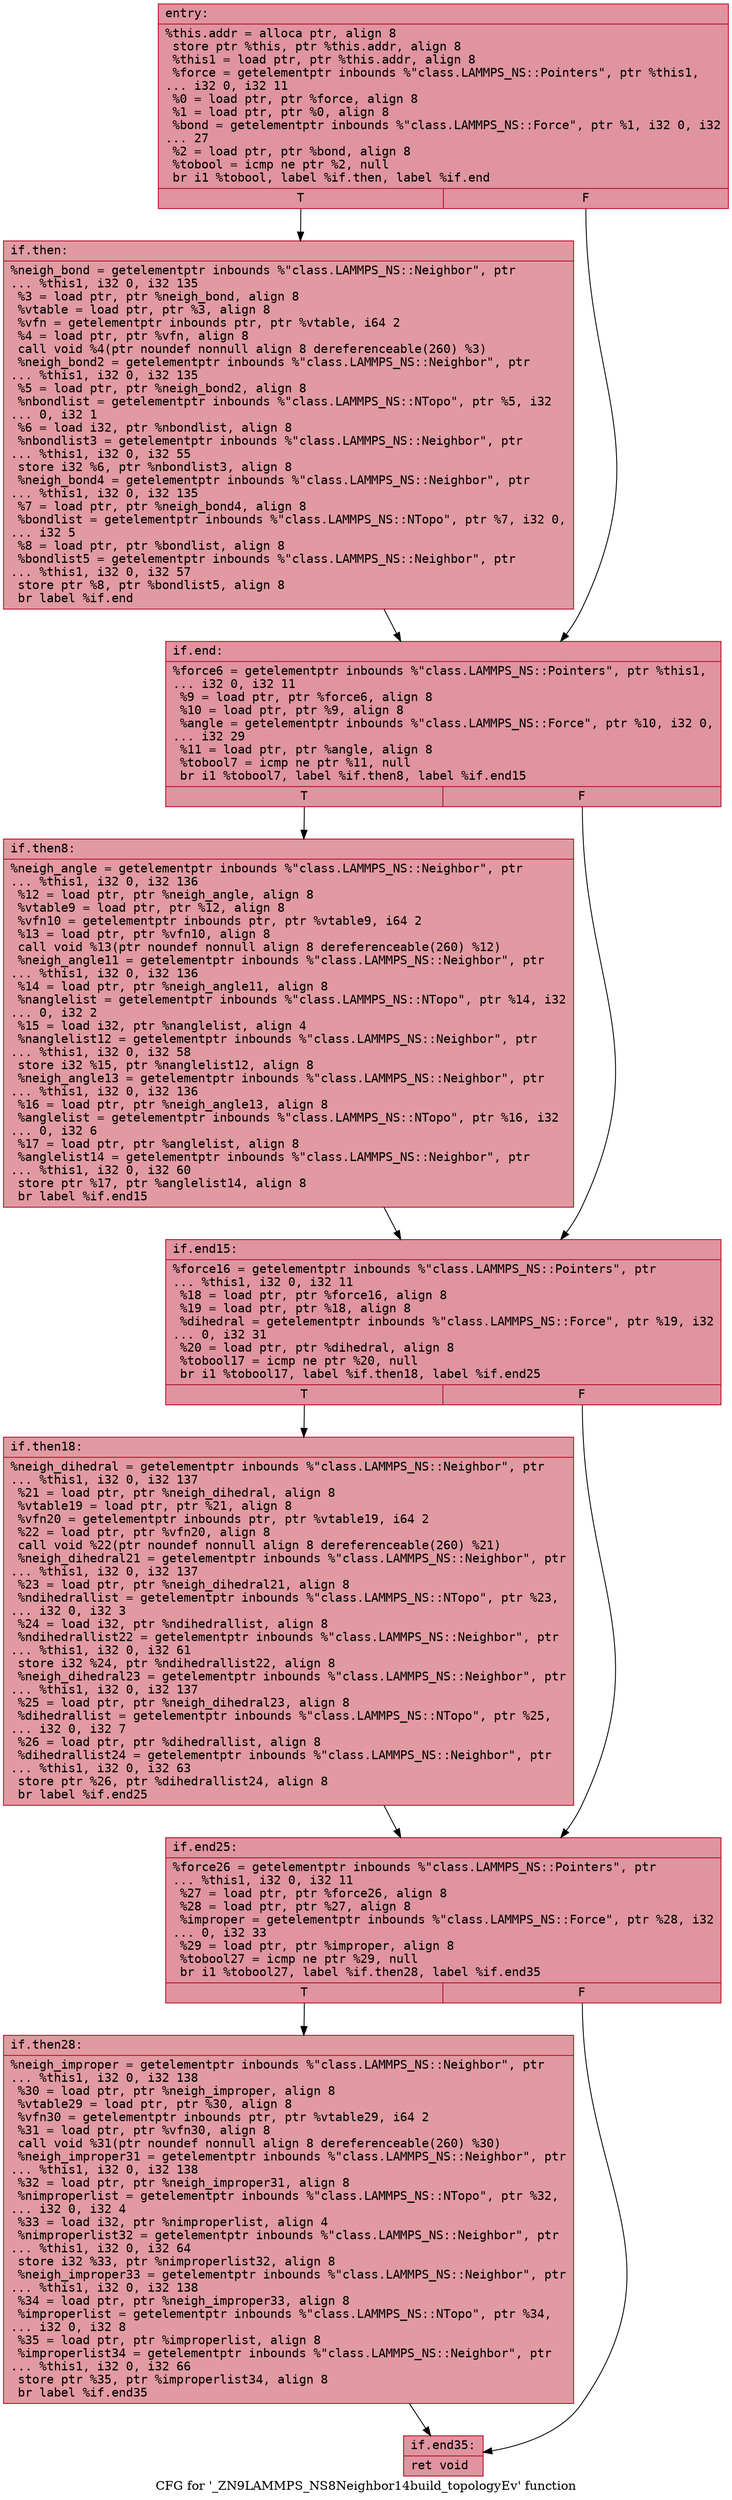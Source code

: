 digraph "CFG for '_ZN9LAMMPS_NS8Neighbor14build_topologyEv' function" {
	label="CFG for '_ZN9LAMMPS_NS8Neighbor14build_topologyEv' function";

	Node0x5563be054f40 [shape=record,color="#b70d28ff", style=filled, fillcolor="#b70d2870" fontname="Courier",label="{entry:\l|  %this.addr = alloca ptr, align 8\l  store ptr %this, ptr %this.addr, align 8\l  %this1 = load ptr, ptr %this.addr, align 8\l  %force = getelementptr inbounds %\"class.LAMMPS_NS::Pointers\", ptr %this1,\l... i32 0, i32 11\l  %0 = load ptr, ptr %force, align 8\l  %1 = load ptr, ptr %0, align 8\l  %bond = getelementptr inbounds %\"class.LAMMPS_NS::Force\", ptr %1, i32 0, i32\l... 27\l  %2 = load ptr, ptr %bond, align 8\l  %tobool = icmp ne ptr %2, null\l  br i1 %tobool, label %if.then, label %if.end\l|{<s0>T|<s1>F}}"];
	Node0x5563be054f40:s0 -> Node0x5563be0599c0[tooltip="entry -> if.then\nProbability 62.50%" ];
	Node0x5563be054f40:s1 -> Node0x5563be059a30[tooltip="entry -> if.end\nProbability 37.50%" ];
	Node0x5563be0599c0 [shape=record,color="#b70d28ff", style=filled, fillcolor="#bb1b2c70" fontname="Courier",label="{if.then:\l|  %neigh_bond = getelementptr inbounds %\"class.LAMMPS_NS::Neighbor\", ptr\l... %this1, i32 0, i32 135\l  %3 = load ptr, ptr %neigh_bond, align 8\l  %vtable = load ptr, ptr %3, align 8\l  %vfn = getelementptr inbounds ptr, ptr %vtable, i64 2\l  %4 = load ptr, ptr %vfn, align 8\l  call void %4(ptr noundef nonnull align 8 dereferenceable(260) %3)\l  %neigh_bond2 = getelementptr inbounds %\"class.LAMMPS_NS::Neighbor\", ptr\l... %this1, i32 0, i32 135\l  %5 = load ptr, ptr %neigh_bond2, align 8\l  %nbondlist = getelementptr inbounds %\"class.LAMMPS_NS::NTopo\", ptr %5, i32\l... 0, i32 1\l  %6 = load i32, ptr %nbondlist, align 8\l  %nbondlist3 = getelementptr inbounds %\"class.LAMMPS_NS::Neighbor\", ptr\l... %this1, i32 0, i32 55\l  store i32 %6, ptr %nbondlist3, align 8\l  %neigh_bond4 = getelementptr inbounds %\"class.LAMMPS_NS::Neighbor\", ptr\l... %this1, i32 0, i32 135\l  %7 = load ptr, ptr %neigh_bond4, align 8\l  %bondlist = getelementptr inbounds %\"class.LAMMPS_NS::NTopo\", ptr %7, i32 0,\l... i32 5\l  %8 = load ptr, ptr %bondlist, align 8\l  %bondlist5 = getelementptr inbounds %\"class.LAMMPS_NS::Neighbor\", ptr\l... %this1, i32 0, i32 57\l  store ptr %8, ptr %bondlist5, align 8\l  br label %if.end\l}"];
	Node0x5563be0599c0 -> Node0x5563be059a30[tooltip="if.then -> if.end\nProbability 100.00%" ];
	Node0x5563be059a30 [shape=record,color="#b70d28ff", style=filled, fillcolor="#b70d2870" fontname="Courier",label="{if.end:\l|  %force6 = getelementptr inbounds %\"class.LAMMPS_NS::Pointers\", ptr %this1,\l... i32 0, i32 11\l  %9 = load ptr, ptr %force6, align 8\l  %10 = load ptr, ptr %9, align 8\l  %angle = getelementptr inbounds %\"class.LAMMPS_NS::Force\", ptr %10, i32 0,\l... i32 29\l  %11 = load ptr, ptr %angle, align 8\l  %tobool7 = icmp ne ptr %11, null\l  br i1 %tobool7, label %if.then8, label %if.end15\l|{<s0>T|<s1>F}}"];
	Node0x5563be059a30:s0 -> Node0x5563be05aed0[tooltip="if.end -> if.then8\nProbability 62.50%" ];
	Node0x5563be059a30:s1 -> Node0x5563be05af50[tooltip="if.end -> if.end15\nProbability 37.50%" ];
	Node0x5563be05aed0 [shape=record,color="#b70d28ff", style=filled, fillcolor="#bb1b2c70" fontname="Courier",label="{if.then8:\l|  %neigh_angle = getelementptr inbounds %\"class.LAMMPS_NS::Neighbor\", ptr\l... %this1, i32 0, i32 136\l  %12 = load ptr, ptr %neigh_angle, align 8\l  %vtable9 = load ptr, ptr %12, align 8\l  %vfn10 = getelementptr inbounds ptr, ptr %vtable9, i64 2\l  %13 = load ptr, ptr %vfn10, align 8\l  call void %13(ptr noundef nonnull align 8 dereferenceable(260) %12)\l  %neigh_angle11 = getelementptr inbounds %\"class.LAMMPS_NS::Neighbor\", ptr\l... %this1, i32 0, i32 136\l  %14 = load ptr, ptr %neigh_angle11, align 8\l  %nanglelist = getelementptr inbounds %\"class.LAMMPS_NS::NTopo\", ptr %14, i32\l... 0, i32 2\l  %15 = load i32, ptr %nanglelist, align 4\l  %nanglelist12 = getelementptr inbounds %\"class.LAMMPS_NS::Neighbor\", ptr\l... %this1, i32 0, i32 58\l  store i32 %15, ptr %nanglelist12, align 8\l  %neigh_angle13 = getelementptr inbounds %\"class.LAMMPS_NS::Neighbor\", ptr\l... %this1, i32 0, i32 136\l  %16 = load ptr, ptr %neigh_angle13, align 8\l  %anglelist = getelementptr inbounds %\"class.LAMMPS_NS::NTopo\", ptr %16, i32\l... 0, i32 6\l  %17 = load ptr, ptr %anglelist, align 8\l  %anglelist14 = getelementptr inbounds %\"class.LAMMPS_NS::Neighbor\", ptr\l... %this1, i32 0, i32 60\l  store ptr %17, ptr %anglelist14, align 8\l  br label %if.end15\l}"];
	Node0x5563be05aed0 -> Node0x5563be05af50[tooltip="if.then8 -> if.end15\nProbability 100.00%" ];
	Node0x5563be05af50 [shape=record,color="#b70d28ff", style=filled, fillcolor="#b70d2870" fontname="Courier",label="{if.end15:\l|  %force16 = getelementptr inbounds %\"class.LAMMPS_NS::Pointers\", ptr\l... %this1, i32 0, i32 11\l  %18 = load ptr, ptr %force16, align 8\l  %19 = load ptr, ptr %18, align 8\l  %dihedral = getelementptr inbounds %\"class.LAMMPS_NS::Force\", ptr %19, i32\l... 0, i32 31\l  %20 = load ptr, ptr %dihedral, align 8\l  %tobool17 = icmp ne ptr %20, null\l  br i1 %tobool17, label %if.then18, label %if.end25\l|{<s0>T|<s1>F}}"];
	Node0x5563be05af50:s0 -> Node0x5563be05c3e0[tooltip="if.end15 -> if.then18\nProbability 62.50%" ];
	Node0x5563be05af50:s1 -> Node0x5563be05c460[tooltip="if.end15 -> if.end25\nProbability 37.50%" ];
	Node0x5563be05c3e0 [shape=record,color="#b70d28ff", style=filled, fillcolor="#bb1b2c70" fontname="Courier",label="{if.then18:\l|  %neigh_dihedral = getelementptr inbounds %\"class.LAMMPS_NS::Neighbor\", ptr\l... %this1, i32 0, i32 137\l  %21 = load ptr, ptr %neigh_dihedral, align 8\l  %vtable19 = load ptr, ptr %21, align 8\l  %vfn20 = getelementptr inbounds ptr, ptr %vtable19, i64 2\l  %22 = load ptr, ptr %vfn20, align 8\l  call void %22(ptr noundef nonnull align 8 dereferenceable(260) %21)\l  %neigh_dihedral21 = getelementptr inbounds %\"class.LAMMPS_NS::Neighbor\", ptr\l... %this1, i32 0, i32 137\l  %23 = load ptr, ptr %neigh_dihedral21, align 8\l  %ndihedrallist = getelementptr inbounds %\"class.LAMMPS_NS::NTopo\", ptr %23,\l... i32 0, i32 3\l  %24 = load i32, ptr %ndihedrallist, align 8\l  %ndihedrallist22 = getelementptr inbounds %\"class.LAMMPS_NS::Neighbor\", ptr\l... %this1, i32 0, i32 61\l  store i32 %24, ptr %ndihedrallist22, align 8\l  %neigh_dihedral23 = getelementptr inbounds %\"class.LAMMPS_NS::Neighbor\", ptr\l... %this1, i32 0, i32 137\l  %25 = load ptr, ptr %neigh_dihedral23, align 8\l  %dihedrallist = getelementptr inbounds %\"class.LAMMPS_NS::NTopo\", ptr %25,\l... i32 0, i32 7\l  %26 = load ptr, ptr %dihedrallist, align 8\l  %dihedrallist24 = getelementptr inbounds %\"class.LAMMPS_NS::Neighbor\", ptr\l... %this1, i32 0, i32 63\l  store ptr %26, ptr %dihedrallist24, align 8\l  br label %if.end25\l}"];
	Node0x5563be05c3e0 -> Node0x5563be05c460[tooltip="if.then18 -> if.end25\nProbability 100.00%" ];
	Node0x5563be05c460 [shape=record,color="#b70d28ff", style=filled, fillcolor="#b70d2870" fontname="Courier",label="{if.end25:\l|  %force26 = getelementptr inbounds %\"class.LAMMPS_NS::Pointers\", ptr\l... %this1, i32 0, i32 11\l  %27 = load ptr, ptr %force26, align 8\l  %28 = load ptr, ptr %27, align 8\l  %improper = getelementptr inbounds %\"class.LAMMPS_NS::Force\", ptr %28, i32\l... 0, i32 33\l  %29 = load ptr, ptr %improper, align 8\l  %tobool27 = icmp ne ptr %29, null\l  br i1 %tobool27, label %if.then28, label %if.end35\l|{<s0>T|<s1>F}}"];
	Node0x5563be05c460:s0 -> Node0x5563bdca07b0[tooltip="if.end25 -> if.then28\nProbability 62.50%" ];
	Node0x5563be05c460:s1 -> Node0x5563be03b890[tooltip="if.end25 -> if.end35\nProbability 37.50%" ];
	Node0x5563bdca07b0 [shape=record,color="#b70d28ff", style=filled, fillcolor="#bb1b2c70" fontname="Courier",label="{if.then28:\l|  %neigh_improper = getelementptr inbounds %\"class.LAMMPS_NS::Neighbor\", ptr\l... %this1, i32 0, i32 138\l  %30 = load ptr, ptr %neigh_improper, align 8\l  %vtable29 = load ptr, ptr %30, align 8\l  %vfn30 = getelementptr inbounds ptr, ptr %vtable29, i64 2\l  %31 = load ptr, ptr %vfn30, align 8\l  call void %31(ptr noundef nonnull align 8 dereferenceable(260) %30)\l  %neigh_improper31 = getelementptr inbounds %\"class.LAMMPS_NS::Neighbor\", ptr\l... %this1, i32 0, i32 138\l  %32 = load ptr, ptr %neigh_improper31, align 8\l  %nimproperlist = getelementptr inbounds %\"class.LAMMPS_NS::NTopo\", ptr %32,\l... i32 0, i32 4\l  %33 = load i32, ptr %nimproperlist, align 4\l  %nimproperlist32 = getelementptr inbounds %\"class.LAMMPS_NS::Neighbor\", ptr\l... %this1, i32 0, i32 64\l  store i32 %33, ptr %nimproperlist32, align 8\l  %neigh_improper33 = getelementptr inbounds %\"class.LAMMPS_NS::Neighbor\", ptr\l... %this1, i32 0, i32 138\l  %34 = load ptr, ptr %neigh_improper33, align 8\l  %improperlist = getelementptr inbounds %\"class.LAMMPS_NS::NTopo\", ptr %34,\l... i32 0, i32 8\l  %35 = load ptr, ptr %improperlist, align 8\l  %improperlist34 = getelementptr inbounds %\"class.LAMMPS_NS::Neighbor\", ptr\l... %this1, i32 0, i32 66\l  store ptr %35, ptr %improperlist34, align 8\l  br label %if.end35\l}"];
	Node0x5563bdca07b0 -> Node0x5563be03b890[tooltip="if.then28 -> if.end35\nProbability 100.00%" ];
	Node0x5563be03b890 [shape=record,color="#b70d28ff", style=filled, fillcolor="#b70d2870" fontname="Courier",label="{if.end35:\l|  ret void\l}"];
}
